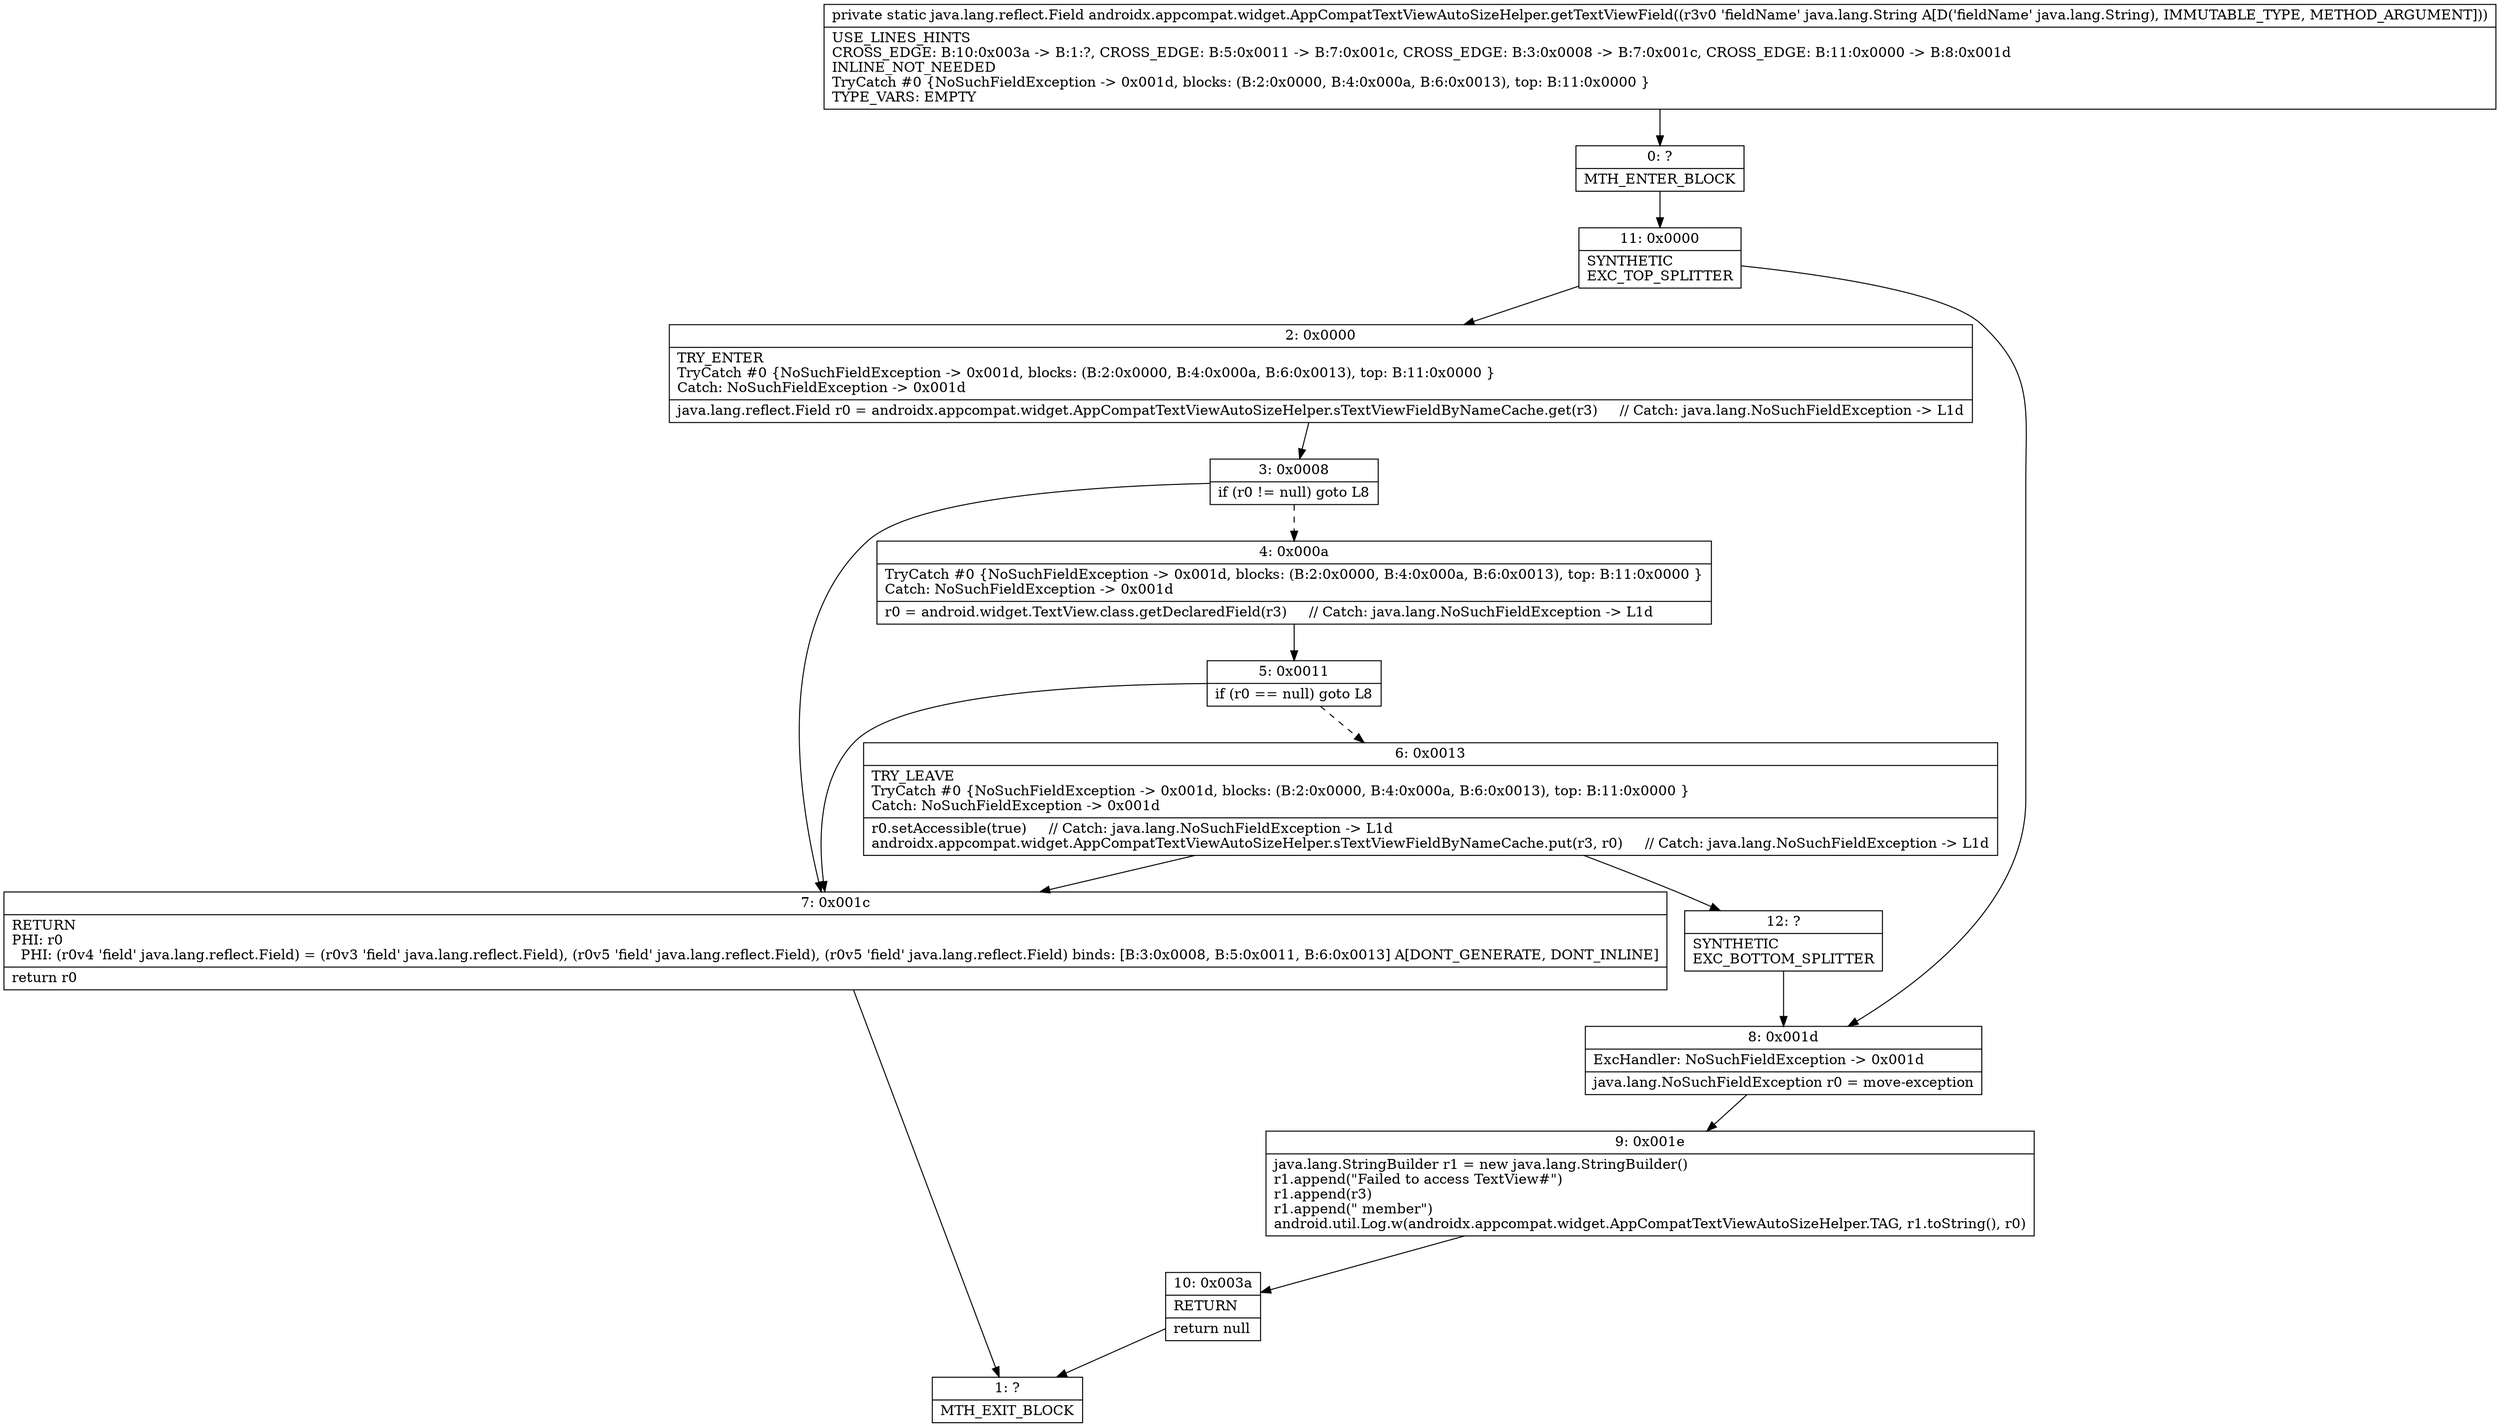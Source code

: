 digraph "CFG forandroidx.appcompat.widget.AppCompatTextViewAutoSizeHelper.getTextViewField(Ljava\/lang\/String;)Ljava\/lang\/reflect\/Field;" {
Node_0 [shape=record,label="{0\:\ ?|MTH_ENTER_BLOCK\l}"];
Node_11 [shape=record,label="{11\:\ 0x0000|SYNTHETIC\lEXC_TOP_SPLITTER\l}"];
Node_2 [shape=record,label="{2\:\ 0x0000|TRY_ENTER\lTryCatch #0 \{NoSuchFieldException \-\> 0x001d, blocks: (B:2:0x0000, B:4:0x000a, B:6:0x0013), top: B:11:0x0000 \}\lCatch: NoSuchFieldException \-\> 0x001d\l|java.lang.reflect.Field r0 = androidx.appcompat.widget.AppCompatTextViewAutoSizeHelper.sTextViewFieldByNameCache.get(r3)     \/\/ Catch: java.lang.NoSuchFieldException \-\> L1d\l}"];
Node_3 [shape=record,label="{3\:\ 0x0008|if (r0 != null) goto L8\l}"];
Node_4 [shape=record,label="{4\:\ 0x000a|TryCatch #0 \{NoSuchFieldException \-\> 0x001d, blocks: (B:2:0x0000, B:4:0x000a, B:6:0x0013), top: B:11:0x0000 \}\lCatch: NoSuchFieldException \-\> 0x001d\l|r0 = android.widget.TextView.class.getDeclaredField(r3)     \/\/ Catch: java.lang.NoSuchFieldException \-\> L1d\l}"];
Node_5 [shape=record,label="{5\:\ 0x0011|if (r0 == null) goto L8\l}"];
Node_6 [shape=record,label="{6\:\ 0x0013|TRY_LEAVE\lTryCatch #0 \{NoSuchFieldException \-\> 0x001d, blocks: (B:2:0x0000, B:4:0x000a, B:6:0x0013), top: B:11:0x0000 \}\lCatch: NoSuchFieldException \-\> 0x001d\l|r0.setAccessible(true)     \/\/ Catch: java.lang.NoSuchFieldException \-\> L1d\landroidx.appcompat.widget.AppCompatTextViewAutoSizeHelper.sTextViewFieldByNameCache.put(r3, r0)     \/\/ Catch: java.lang.NoSuchFieldException \-\> L1d\l}"];
Node_12 [shape=record,label="{12\:\ ?|SYNTHETIC\lEXC_BOTTOM_SPLITTER\l}"];
Node_7 [shape=record,label="{7\:\ 0x001c|RETURN\lPHI: r0 \l  PHI: (r0v4 'field' java.lang.reflect.Field) = (r0v3 'field' java.lang.reflect.Field), (r0v5 'field' java.lang.reflect.Field), (r0v5 'field' java.lang.reflect.Field) binds: [B:3:0x0008, B:5:0x0011, B:6:0x0013] A[DONT_GENERATE, DONT_INLINE]\l|return r0\l}"];
Node_1 [shape=record,label="{1\:\ ?|MTH_EXIT_BLOCK\l}"];
Node_8 [shape=record,label="{8\:\ 0x001d|ExcHandler: NoSuchFieldException \-\> 0x001d\l|java.lang.NoSuchFieldException r0 = move\-exception\l}"];
Node_9 [shape=record,label="{9\:\ 0x001e|java.lang.StringBuilder r1 = new java.lang.StringBuilder()\lr1.append(\"Failed to access TextView#\")\lr1.append(r3)\lr1.append(\" member\")\landroid.util.Log.w(androidx.appcompat.widget.AppCompatTextViewAutoSizeHelper.TAG, r1.toString(), r0)\l}"];
Node_10 [shape=record,label="{10\:\ 0x003a|RETURN\l|return null\l}"];
MethodNode[shape=record,label="{private static java.lang.reflect.Field androidx.appcompat.widget.AppCompatTextViewAutoSizeHelper.getTextViewField((r3v0 'fieldName' java.lang.String A[D('fieldName' java.lang.String), IMMUTABLE_TYPE, METHOD_ARGUMENT]))  | USE_LINES_HINTS\lCROSS_EDGE: B:10:0x003a \-\> B:1:?, CROSS_EDGE: B:5:0x0011 \-\> B:7:0x001c, CROSS_EDGE: B:3:0x0008 \-\> B:7:0x001c, CROSS_EDGE: B:11:0x0000 \-\> B:8:0x001d\lINLINE_NOT_NEEDED\lTryCatch #0 \{NoSuchFieldException \-\> 0x001d, blocks: (B:2:0x0000, B:4:0x000a, B:6:0x0013), top: B:11:0x0000 \}\lTYPE_VARS: EMPTY\l}"];
MethodNode -> Node_0;Node_0 -> Node_11;
Node_11 -> Node_2;
Node_11 -> Node_8;
Node_2 -> Node_3;
Node_3 -> Node_4[style=dashed];
Node_3 -> Node_7;
Node_4 -> Node_5;
Node_5 -> Node_6[style=dashed];
Node_5 -> Node_7;
Node_6 -> Node_7;
Node_6 -> Node_12;
Node_12 -> Node_8;
Node_7 -> Node_1;
Node_8 -> Node_9;
Node_9 -> Node_10;
Node_10 -> Node_1;
}

